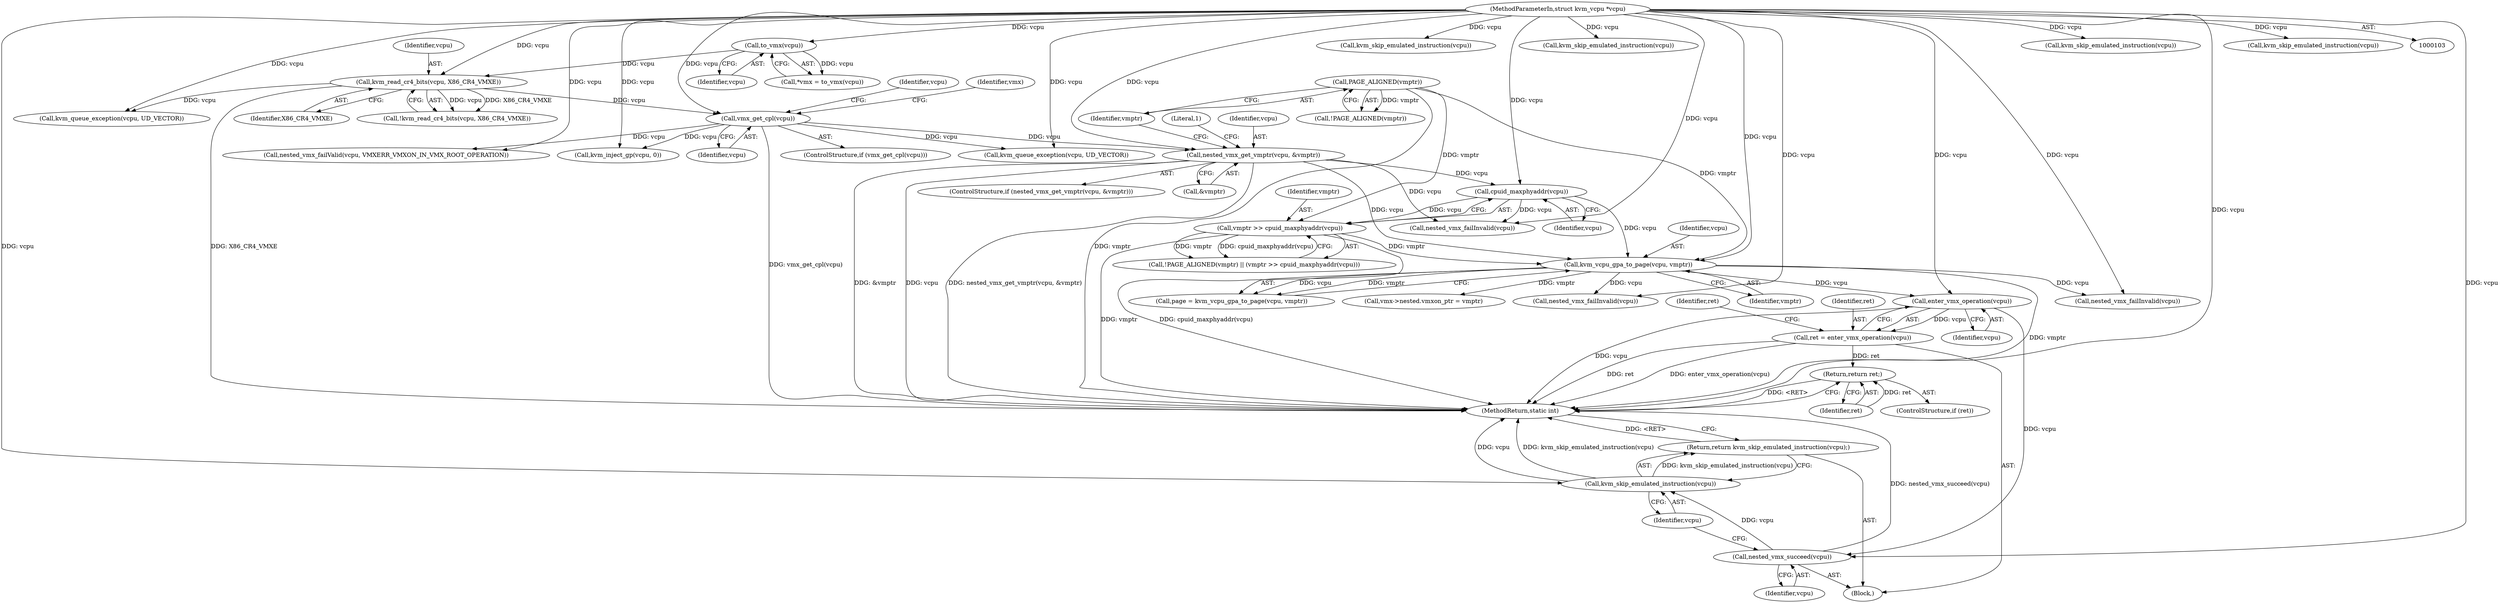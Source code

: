 digraph "0_linux_727ba748e110b4de50d142edca9d6a9b7e6111d8@pointer" {
"1000234" [label="(Call,enter_vmx_operation(vcpu))"];
"1000191" [label="(Call,kvm_vcpu_gpa_to_page(vcpu, vmptr))"];
"1000181" [label="(Call,cpuid_maxphyaddr(vcpu))"];
"1000168" [label="(Call,nested_vmx_get_vmptr(vcpu, &vmptr))"];
"1000132" [label="(Call,vmx_get_cpl(vcpu))"];
"1000122" [label="(Call,kvm_read_cr4_bits(vcpu, X86_CR4_VMXE))"];
"1000112" [label="(Call,to_vmx(vcpu))"];
"1000104" [label="(MethodParameterIn,struct kvm_vcpu *vcpu)"];
"1000177" [label="(Call,PAGE_ALIGNED(vmptr))"];
"1000179" [label="(Call,vmptr >> cpuid_maxphyaddr(vcpu))"];
"1000232" [label="(Call,ret = enter_vmx_operation(vcpu))"];
"1000238" [label="(Return,return ret;)"];
"1000240" [label="(Call,nested_vmx_succeed(vcpu))"];
"1000243" [label="(Call,kvm_skip_emulated_instruction(vcpu))"];
"1000242" [label="(Return,return kvm_skip_emulated_instruction(vcpu);)"];
"1000126" [label="(Call,kvm_queue_exception(vcpu, UD_VECTOR))"];
"1000167" [label="(ControlStructure,if (nested_vmx_get_vmptr(vcpu, &vmptr)))"];
"1000178" [label="(Identifier,vmptr)"];
"1000236" [label="(ControlStructure,if (ret))"];
"1000234" [label="(Call,enter_vmx_operation(vcpu))"];
"1000132" [label="(Call,vmx_get_cpl(vcpu))"];
"1000123" [label="(Identifier,vcpu)"];
"1000193" [label="(Identifier,vmptr)"];
"1000189" [label="(Call,page = kvm_vcpu_gpa_to_page(vcpu, vmptr))"];
"1000187" [label="(Call,kvm_skip_emulated_instruction(vcpu))"];
"1000182" [label="(Identifier,vcpu)"];
"1000225" [label="(Call,vmx->nested.vmxon_ptr = vmptr)"];
"1000113" [label="(Identifier,vcpu)"];
"1000135" [label="(Call,kvm_queue_exception(vcpu, UD_VECTOR))"];
"1000131" [label="(ControlStructure,if (vmx_get_cpl(vcpu)))"];
"1000168" [label="(Call,nested_vmx_get_vmptr(vcpu, &vmptr))"];
"1000191" [label="(Call,kvm_vcpu_gpa_to_page(vcpu, vmptr))"];
"1000136" [label="(Identifier,vcpu)"];
"1000233" [label="(Identifier,ret)"];
"1000110" [label="(Call,*vmx = to_vmx(vcpu))"];
"1000151" [label="(Call,kvm_skip_emulated_instruction(vcpu))"];
"1000235" [label="(Identifier,vcpu)"];
"1000192" [label="(Identifier,vcpu)"];
"1000240" [label="(Call,nested_vmx_succeed(vcpu))"];
"1000245" [label="(MethodReturn,static int)"];
"1000179" [label="(Call,vmptr >> cpuid_maxphyaddr(vcpu))"];
"1000181" [label="(Call,cpuid_maxphyaddr(vcpu))"];
"1000162" [label="(Call,kvm_inject_gp(vcpu, 0))"];
"1000124" [label="(Identifier,X86_CR4_VMXE)"];
"1000238" [label="(Return,return ret;)"];
"1000216" [label="(Call,nested_vmx_failInvalid(vcpu))"];
"1000170" [label="(Call,&vmptr)"];
"1000133" [label="(Identifier,vcpu)"];
"1000242" [label="(Return,return kvm_skip_emulated_instruction(vcpu);)"];
"1000143" [label="(Identifier,vmx)"];
"1000243" [label="(Call,kvm_skip_emulated_instruction(vcpu))"];
"1000244" [label="(Identifier,vcpu)"];
"1000184" [label="(Call,nested_vmx_failInvalid(vcpu))"];
"1000105" [label="(Block,)"];
"1000122" [label="(Call,kvm_read_cr4_bits(vcpu, X86_CR4_VMXE))"];
"1000147" [label="(Call,nested_vmx_failValid(vcpu, VMXERR_VMXON_IN_VMX_ROOT_OPERATION))"];
"1000104" [label="(MethodParameterIn,struct kvm_vcpu *vcpu)"];
"1000177" [label="(Call,PAGE_ALIGNED(vmptr))"];
"1000232" [label="(Call,ret = enter_vmx_operation(vcpu))"];
"1000180" [label="(Identifier,vmptr)"];
"1000241" [label="(Identifier,vcpu)"];
"1000169" [label="(Identifier,vcpu)"];
"1000219" [label="(Call,kvm_skip_emulated_instruction(vcpu))"];
"1000176" [label="(Call,!PAGE_ALIGNED(vmptr))"];
"1000237" [label="(Identifier,ret)"];
"1000198" [label="(Call,nested_vmx_failInvalid(vcpu))"];
"1000173" [label="(Literal,1)"];
"1000239" [label="(Identifier,ret)"];
"1000121" [label="(Call,!kvm_read_cr4_bits(vcpu, X86_CR4_VMXE))"];
"1000201" [label="(Call,kvm_skip_emulated_instruction(vcpu))"];
"1000175" [label="(Call,!PAGE_ALIGNED(vmptr) || (vmptr >> cpuid_maxphyaddr(vcpu)))"];
"1000112" [label="(Call,to_vmx(vcpu))"];
"1000234" -> "1000232"  [label="AST: "];
"1000234" -> "1000235"  [label="CFG: "];
"1000235" -> "1000234"  [label="AST: "];
"1000232" -> "1000234"  [label="CFG: "];
"1000234" -> "1000245"  [label="DDG: vcpu"];
"1000234" -> "1000232"  [label="DDG: vcpu"];
"1000191" -> "1000234"  [label="DDG: vcpu"];
"1000104" -> "1000234"  [label="DDG: vcpu"];
"1000234" -> "1000240"  [label="DDG: vcpu"];
"1000191" -> "1000189"  [label="AST: "];
"1000191" -> "1000193"  [label="CFG: "];
"1000192" -> "1000191"  [label="AST: "];
"1000193" -> "1000191"  [label="AST: "];
"1000189" -> "1000191"  [label="CFG: "];
"1000191" -> "1000245"  [label="DDG: vmptr"];
"1000191" -> "1000189"  [label="DDG: vcpu"];
"1000191" -> "1000189"  [label="DDG: vmptr"];
"1000181" -> "1000191"  [label="DDG: vcpu"];
"1000168" -> "1000191"  [label="DDG: vcpu"];
"1000104" -> "1000191"  [label="DDG: vcpu"];
"1000177" -> "1000191"  [label="DDG: vmptr"];
"1000179" -> "1000191"  [label="DDG: vmptr"];
"1000191" -> "1000198"  [label="DDG: vcpu"];
"1000191" -> "1000216"  [label="DDG: vcpu"];
"1000191" -> "1000225"  [label="DDG: vmptr"];
"1000181" -> "1000179"  [label="AST: "];
"1000181" -> "1000182"  [label="CFG: "];
"1000182" -> "1000181"  [label="AST: "];
"1000179" -> "1000181"  [label="CFG: "];
"1000181" -> "1000179"  [label="DDG: vcpu"];
"1000168" -> "1000181"  [label="DDG: vcpu"];
"1000104" -> "1000181"  [label="DDG: vcpu"];
"1000181" -> "1000184"  [label="DDG: vcpu"];
"1000168" -> "1000167"  [label="AST: "];
"1000168" -> "1000170"  [label="CFG: "];
"1000169" -> "1000168"  [label="AST: "];
"1000170" -> "1000168"  [label="AST: "];
"1000173" -> "1000168"  [label="CFG: "];
"1000178" -> "1000168"  [label="CFG: "];
"1000168" -> "1000245"  [label="DDG: nested_vmx_get_vmptr(vcpu, &vmptr)"];
"1000168" -> "1000245"  [label="DDG: vcpu"];
"1000168" -> "1000245"  [label="DDG: &vmptr"];
"1000132" -> "1000168"  [label="DDG: vcpu"];
"1000104" -> "1000168"  [label="DDG: vcpu"];
"1000168" -> "1000184"  [label="DDG: vcpu"];
"1000132" -> "1000131"  [label="AST: "];
"1000132" -> "1000133"  [label="CFG: "];
"1000133" -> "1000132"  [label="AST: "];
"1000136" -> "1000132"  [label="CFG: "];
"1000143" -> "1000132"  [label="CFG: "];
"1000132" -> "1000245"  [label="DDG: vmx_get_cpl(vcpu)"];
"1000122" -> "1000132"  [label="DDG: vcpu"];
"1000104" -> "1000132"  [label="DDG: vcpu"];
"1000132" -> "1000135"  [label="DDG: vcpu"];
"1000132" -> "1000147"  [label="DDG: vcpu"];
"1000132" -> "1000162"  [label="DDG: vcpu"];
"1000122" -> "1000121"  [label="AST: "];
"1000122" -> "1000124"  [label="CFG: "];
"1000123" -> "1000122"  [label="AST: "];
"1000124" -> "1000122"  [label="AST: "];
"1000121" -> "1000122"  [label="CFG: "];
"1000122" -> "1000245"  [label="DDG: X86_CR4_VMXE"];
"1000122" -> "1000121"  [label="DDG: vcpu"];
"1000122" -> "1000121"  [label="DDG: X86_CR4_VMXE"];
"1000112" -> "1000122"  [label="DDG: vcpu"];
"1000104" -> "1000122"  [label="DDG: vcpu"];
"1000122" -> "1000126"  [label="DDG: vcpu"];
"1000112" -> "1000110"  [label="AST: "];
"1000112" -> "1000113"  [label="CFG: "];
"1000113" -> "1000112"  [label="AST: "];
"1000110" -> "1000112"  [label="CFG: "];
"1000112" -> "1000110"  [label="DDG: vcpu"];
"1000104" -> "1000112"  [label="DDG: vcpu"];
"1000104" -> "1000103"  [label="AST: "];
"1000104" -> "1000245"  [label="DDG: vcpu"];
"1000104" -> "1000126"  [label="DDG: vcpu"];
"1000104" -> "1000135"  [label="DDG: vcpu"];
"1000104" -> "1000147"  [label="DDG: vcpu"];
"1000104" -> "1000151"  [label="DDG: vcpu"];
"1000104" -> "1000162"  [label="DDG: vcpu"];
"1000104" -> "1000184"  [label="DDG: vcpu"];
"1000104" -> "1000187"  [label="DDG: vcpu"];
"1000104" -> "1000198"  [label="DDG: vcpu"];
"1000104" -> "1000201"  [label="DDG: vcpu"];
"1000104" -> "1000216"  [label="DDG: vcpu"];
"1000104" -> "1000219"  [label="DDG: vcpu"];
"1000104" -> "1000240"  [label="DDG: vcpu"];
"1000104" -> "1000243"  [label="DDG: vcpu"];
"1000177" -> "1000176"  [label="AST: "];
"1000177" -> "1000178"  [label="CFG: "];
"1000178" -> "1000177"  [label="AST: "];
"1000176" -> "1000177"  [label="CFG: "];
"1000177" -> "1000245"  [label="DDG: vmptr"];
"1000177" -> "1000176"  [label="DDG: vmptr"];
"1000177" -> "1000179"  [label="DDG: vmptr"];
"1000179" -> "1000175"  [label="AST: "];
"1000180" -> "1000179"  [label="AST: "];
"1000175" -> "1000179"  [label="CFG: "];
"1000179" -> "1000245"  [label="DDG: cpuid_maxphyaddr(vcpu)"];
"1000179" -> "1000245"  [label="DDG: vmptr"];
"1000179" -> "1000175"  [label="DDG: vmptr"];
"1000179" -> "1000175"  [label="DDG: cpuid_maxphyaddr(vcpu)"];
"1000232" -> "1000105"  [label="AST: "];
"1000233" -> "1000232"  [label="AST: "];
"1000237" -> "1000232"  [label="CFG: "];
"1000232" -> "1000245"  [label="DDG: ret"];
"1000232" -> "1000245"  [label="DDG: enter_vmx_operation(vcpu)"];
"1000232" -> "1000238"  [label="DDG: ret"];
"1000238" -> "1000236"  [label="AST: "];
"1000238" -> "1000239"  [label="CFG: "];
"1000239" -> "1000238"  [label="AST: "];
"1000245" -> "1000238"  [label="CFG: "];
"1000238" -> "1000245"  [label="DDG: <RET>"];
"1000239" -> "1000238"  [label="DDG: ret"];
"1000240" -> "1000105"  [label="AST: "];
"1000240" -> "1000241"  [label="CFG: "];
"1000241" -> "1000240"  [label="AST: "];
"1000244" -> "1000240"  [label="CFG: "];
"1000240" -> "1000245"  [label="DDG: nested_vmx_succeed(vcpu)"];
"1000240" -> "1000243"  [label="DDG: vcpu"];
"1000243" -> "1000242"  [label="AST: "];
"1000243" -> "1000244"  [label="CFG: "];
"1000244" -> "1000243"  [label="AST: "];
"1000242" -> "1000243"  [label="CFG: "];
"1000243" -> "1000245"  [label="DDG: vcpu"];
"1000243" -> "1000245"  [label="DDG: kvm_skip_emulated_instruction(vcpu)"];
"1000243" -> "1000242"  [label="DDG: kvm_skip_emulated_instruction(vcpu)"];
"1000242" -> "1000105"  [label="AST: "];
"1000245" -> "1000242"  [label="CFG: "];
"1000242" -> "1000245"  [label="DDG: <RET>"];
}
